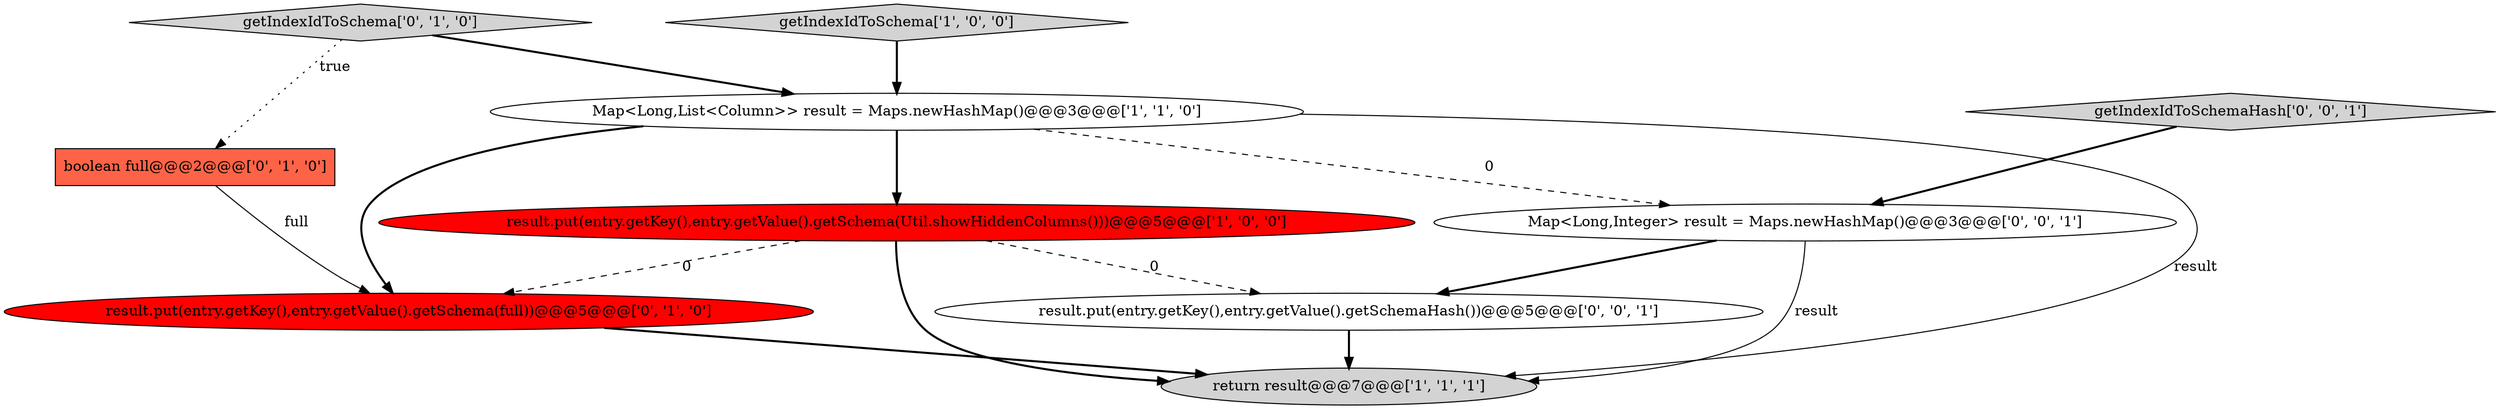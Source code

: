 digraph {
0 [style = filled, label = "result.put(entry.getKey(),entry.getValue().getSchema(Util.showHiddenColumns()))@@@5@@@['1', '0', '0']", fillcolor = red, shape = ellipse image = "AAA1AAABBB1BBB"];
3 [style = filled, label = "Map<Long,List<Column>> result = Maps.newHashMap()@@@3@@@['1', '1', '0']", fillcolor = white, shape = ellipse image = "AAA0AAABBB1BBB"];
2 [style = filled, label = "return result@@@7@@@['1', '1', '1']", fillcolor = lightgray, shape = ellipse image = "AAA0AAABBB1BBB"];
6 [style = filled, label = "result.put(entry.getKey(),entry.getValue().getSchema(full))@@@5@@@['0', '1', '0']", fillcolor = red, shape = ellipse image = "AAA1AAABBB2BBB"];
9 [style = filled, label = "result.put(entry.getKey(),entry.getValue().getSchemaHash())@@@5@@@['0', '0', '1']", fillcolor = white, shape = ellipse image = "AAA0AAABBB3BBB"];
7 [style = filled, label = "getIndexIdToSchemaHash['0', '0', '1']", fillcolor = lightgray, shape = diamond image = "AAA0AAABBB3BBB"];
4 [style = filled, label = "getIndexIdToSchema['0', '1', '0']", fillcolor = lightgray, shape = diamond image = "AAA0AAABBB2BBB"];
1 [style = filled, label = "getIndexIdToSchema['1', '0', '0']", fillcolor = lightgray, shape = diamond image = "AAA0AAABBB1BBB"];
5 [style = filled, label = "boolean full@@@2@@@['0', '1', '0']", fillcolor = tomato, shape = box image = "AAA1AAABBB2BBB"];
8 [style = filled, label = "Map<Long,Integer> result = Maps.newHashMap()@@@3@@@['0', '0', '1']", fillcolor = white, shape = ellipse image = "AAA0AAABBB3BBB"];
1->3 [style = bold, label=""];
3->2 [style = solid, label="result"];
8->2 [style = solid, label="result"];
4->5 [style = dotted, label="true"];
4->3 [style = bold, label=""];
3->6 [style = bold, label=""];
3->8 [style = dashed, label="0"];
0->6 [style = dashed, label="0"];
0->9 [style = dashed, label="0"];
7->8 [style = bold, label=""];
9->2 [style = bold, label=""];
5->6 [style = solid, label="full"];
3->0 [style = bold, label=""];
0->2 [style = bold, label=""];
8->9 [style = bold, label=""];
6->2 [style = bold, label=""];
}
